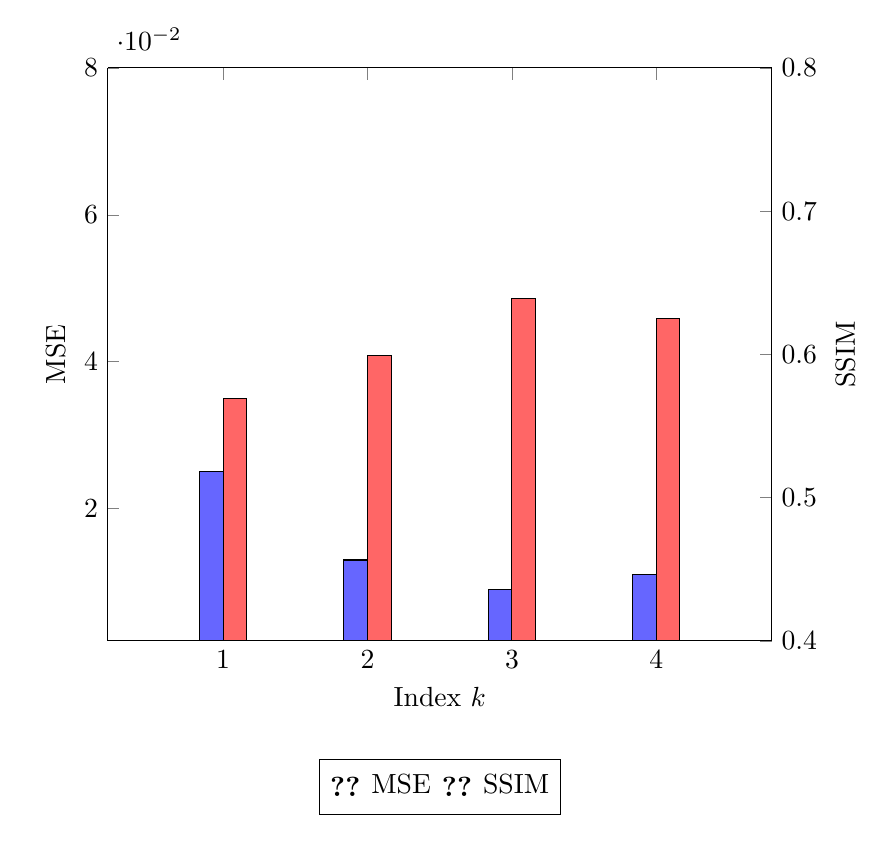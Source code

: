 \usetikzlibrary{matrix}
\begin{tikzpicture}
        \pgfplotsset{
            scale only axis,
            xmin=0.2,
            xmax=4.8,
        }
        \begin{axis}[
        axis y line*=left,
        ybar,
        xlabel={Index $k$},
        ylabel={MSE},
        xtick align=inside,
bar width=0.3cm,
xtick={1,2,3,4},
ymin= 0.002, ymax=0.08,
        ]
        \addplot [fill=blue!60,xshift=-0.5*\pgfplotbarwidth] 
coordinates {(1,0.025) (2,0.013) (3,0.009) (4,0.011)};
		\label{pgfplot:MSE}
        \end{axis}
        \begin{axis} [
        axis y line*=right,
		ylabel near ticks, yticklabel pos=right,
        hide x axis,
        ybar,
bar width=0.3cm,
        ylabel={SSIM},
ymin= 0.4, ymax=0.8,
        ]
        \addplot [fill=red!60,xshift=0.5*\pgfplotbarwidth] 
coordinates {(1,0.569) (2,0.599) (3,0.639) (4,0.625)};
		\label{pgfplot:SSIM}
        \end{axis}

		\matrix[
    	matrix of nodes,
    	anchor=north,
    	draw,% Rahmen um Legende
   	 	inner sep=0.2em,
    	column 1/.style={nodes={anchor=center}},
   	 	column 2/.style={nodes={anchor=west},font=\strut},
		column 3/.style={nodes={anchor=center}},
   	 	column 4/.style={nodes={anchor=west},font=\strut},
    	draw
  		]
  		at([yshift=-1.5cm]current axis.south){
    		\ref{pgfplot:MSE}& MSE & \ref{pgfplot:SSIM}& SSIM \\};
        \end{tikzpicture}